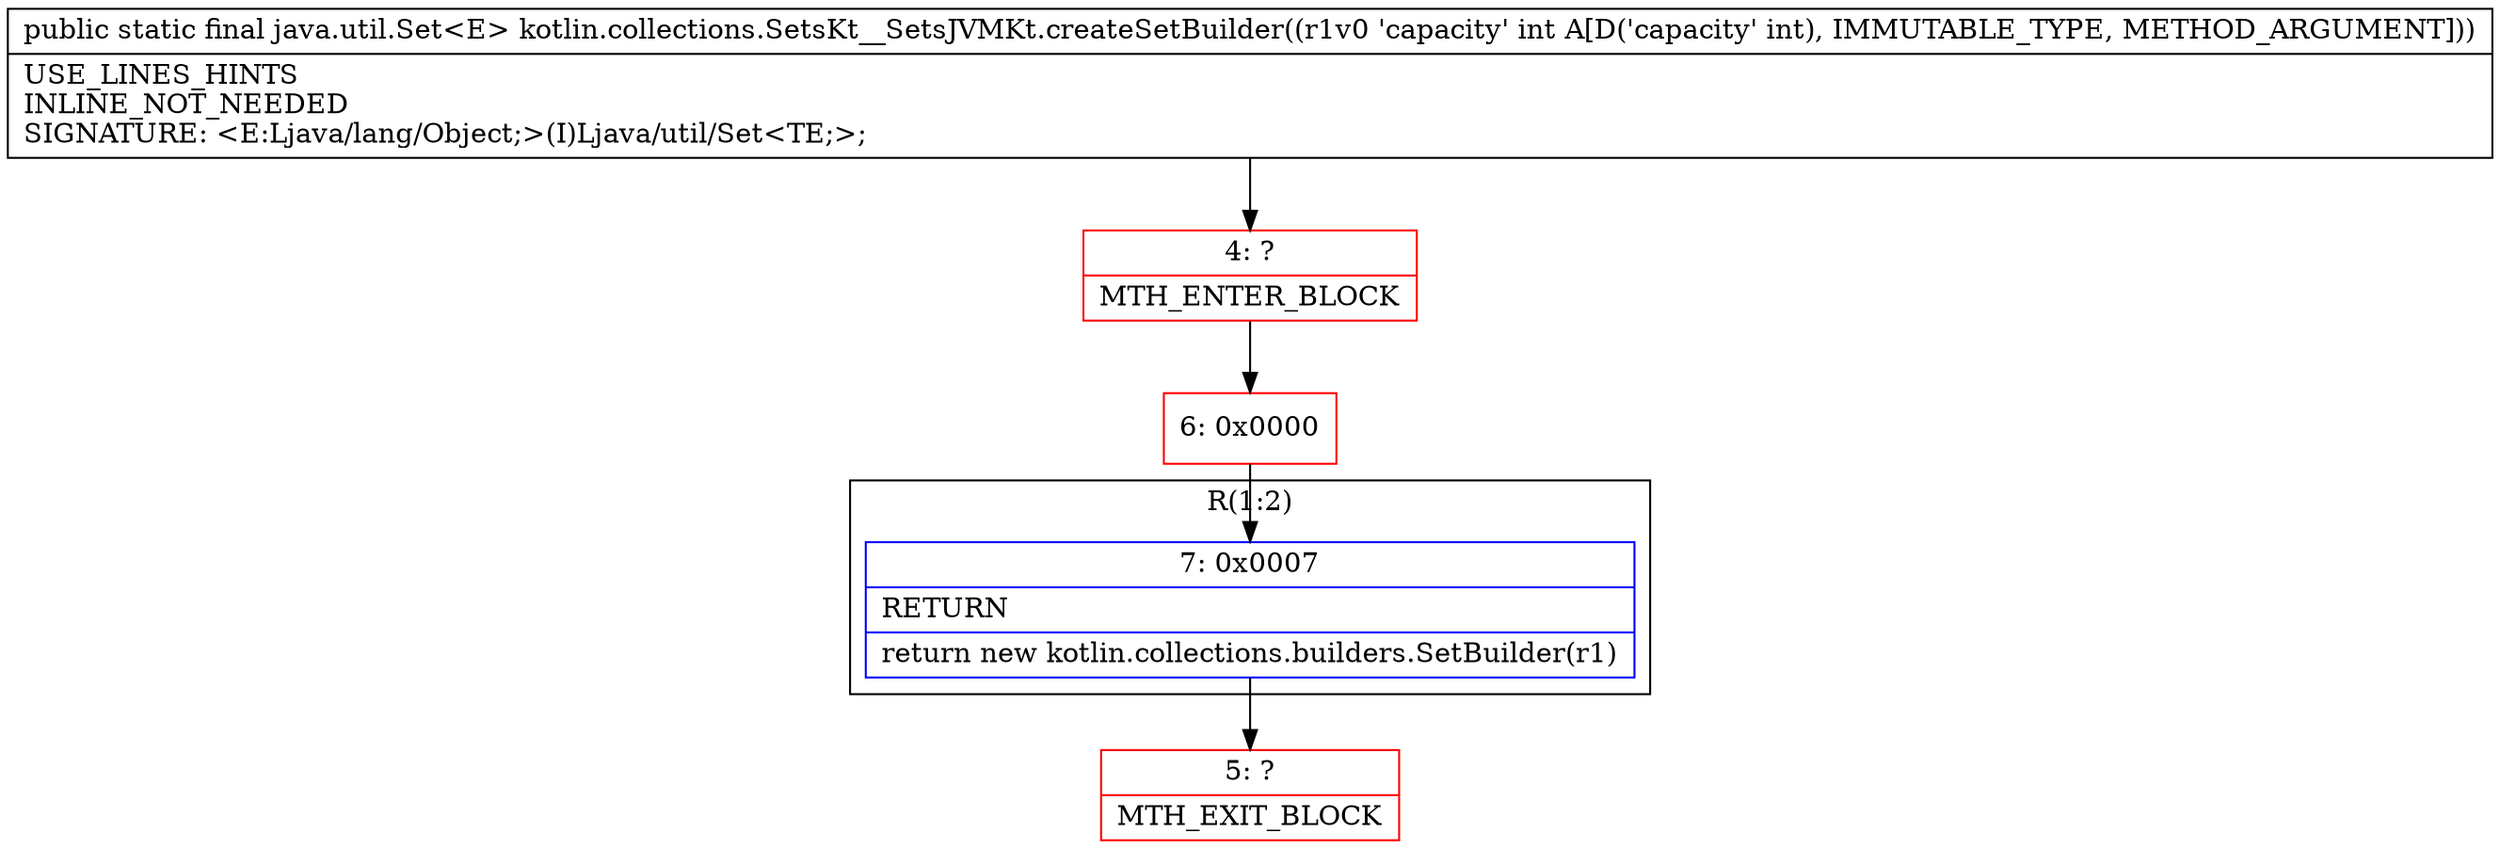 digraph "CFG forkotlin.collections.SetsKt__SetsJVMKt.createSetBuilder(I)Ljava\/util\/Set;" {
subgraph cluster_Region_669205601 {
label = "R(1:2)";
node [shape=record,color=blue];
Node_7 [shape=record,label="{7\:\ 0x0007|RETURN\l|return new kotlin.collections.builders.SetBuilder(r1)\l}"];
}
Node_4 [shape=record,color=red,label="{4\:\ ?|MTH_ENTER_BLOCK\l}"];
Node_6 [shape=record,color=red,label="{6\:\ 0x0000}"];
Node_5 [shape=record,color=red,label="{5\:\ ?|MTH_EXIT_BLOCK\l}"];
MethodNode[shape=record,label="{public static final java.util.Set\<E\> kotlin.collections.SetsKt__SetsJVMKt.createSetBuilder((r1v0 'capacity' int A[D('capacity' int), IMMUTABLE_TYPE, METHOD_ARGUMENT]))  | USE_LINES_HINTS\lINLINE_NOT_NEEDED\lSIGNATURE: \<E:Ljava\/lang\/Object;\>(I)Ljava\/util\/Set\<TE;\>;\l}"];
MethodNode -> Node_4;Node_7 -> Node_5;
Node_4 -> Node_6;
Node_6 -> Node_7;
}

